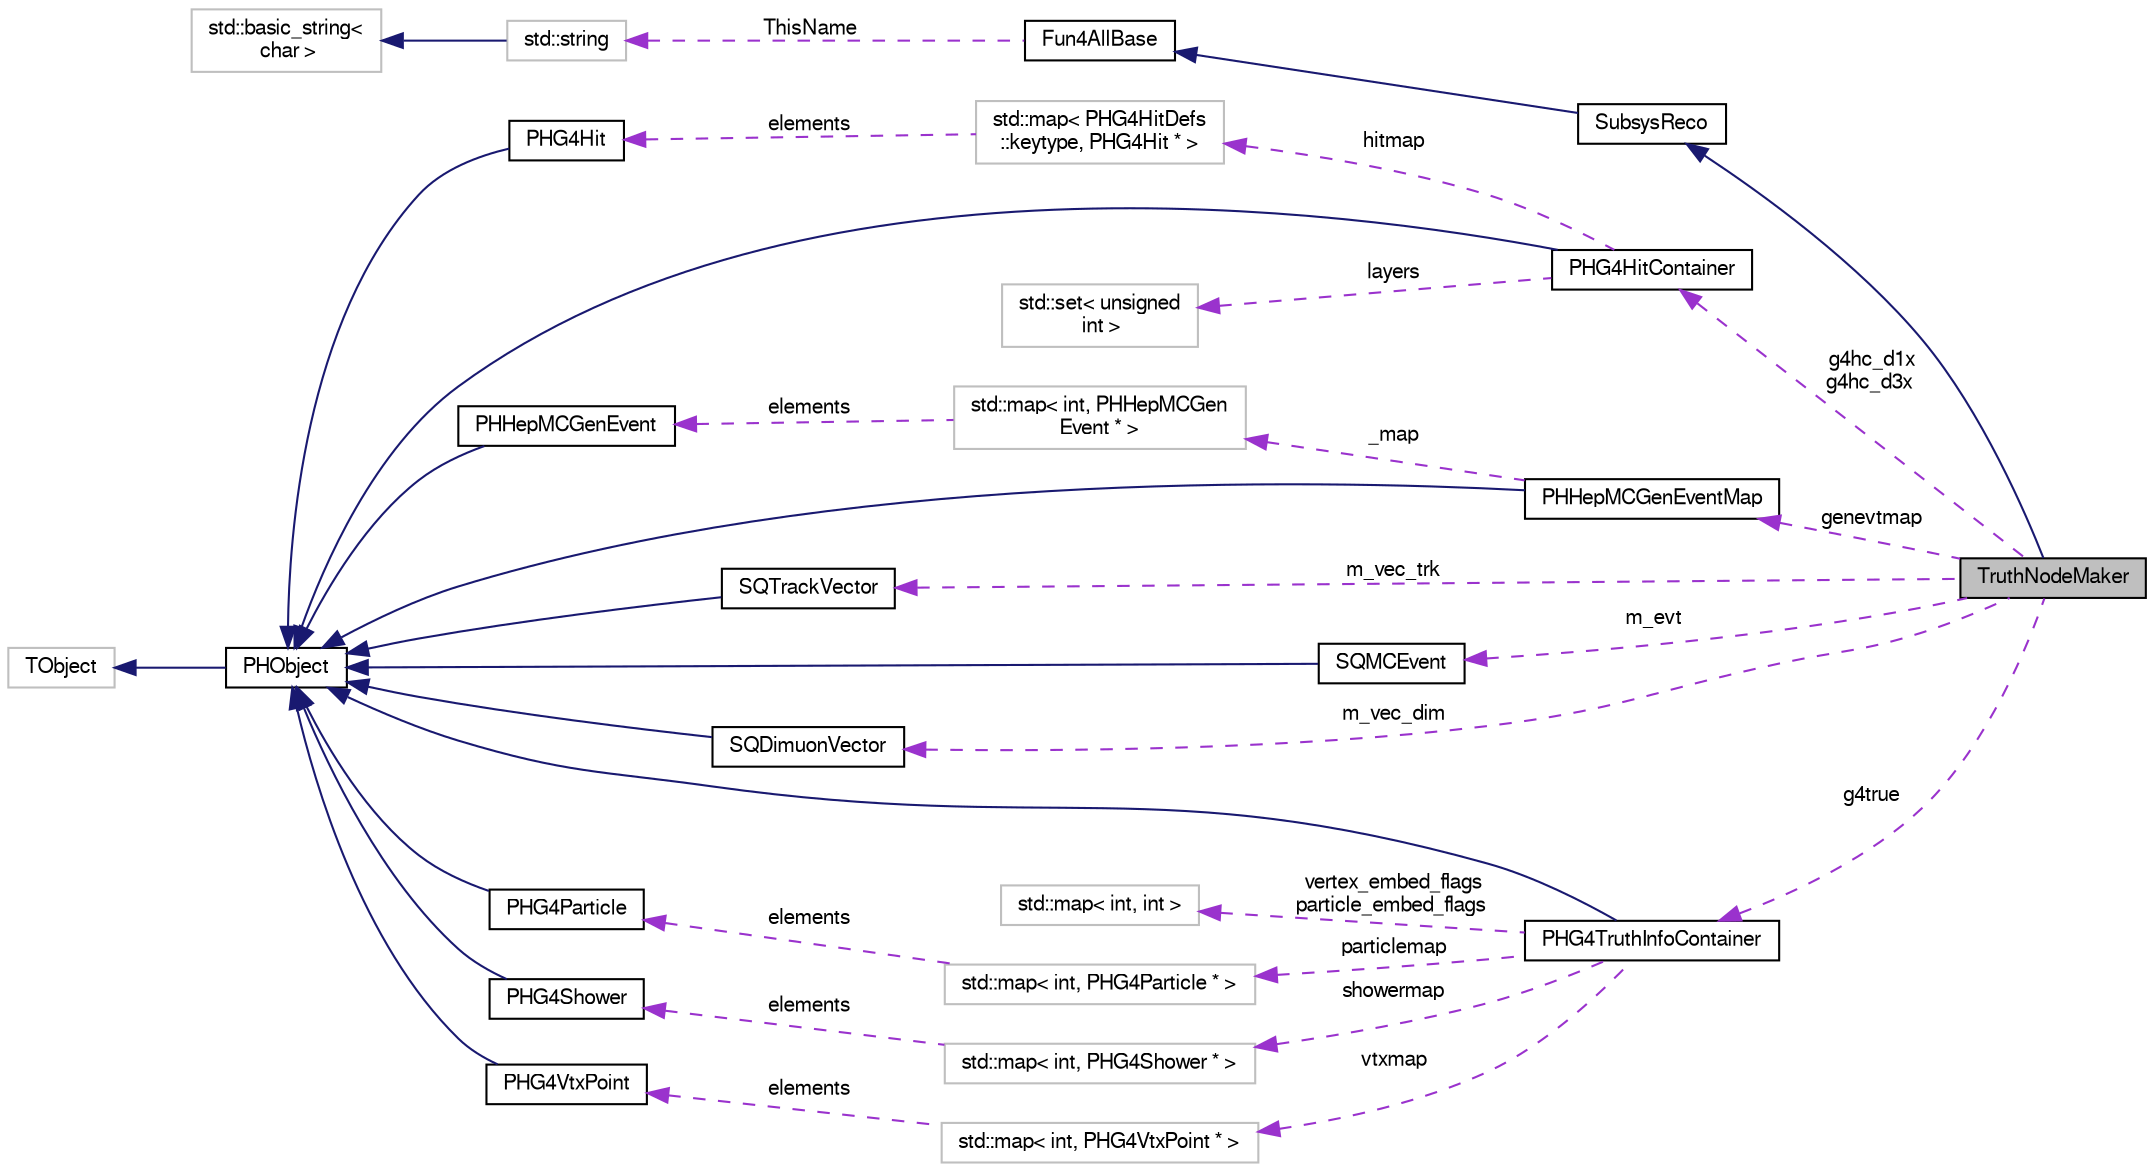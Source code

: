 digraph "TruthNodeMaker"
{
  bgcolor="transparent";
  edge [fontname="FreeSans",fontsize="10",labelfontname="FreeSans",labelfontsize="10"];
  node [fontname="FreeSans",fontsize="10",shape=record];
  rankdir="LR";
  Node1 [label="TruthNodeMaker",height=0.2,width=0.4,color="black", fillcolor="grey75", style="filled" fontcolor="black"];
  Node2 -> Node1 [dir="back",color="midnightblue",fontsize="10",style="solid",fontname="FreeSans"];
  Node2 [label="SubsysReco",height=0.2,width=0.4,color="black",URL="$d0/d32/classSubsysReco.html"];
  Node3 -> Node2 [dir="back",color="midnightblue",fontsize="10",style="solid",fontname="FreeSans"];
  Node3 [label="Fun4AllBase",height=0.2,width=0.4,color="black",URL="$d5/dec/classFun4AllBase.html"];
  Node4 -> Node3 [dir="back",color="darkorchid3",fontsize="10",style="dashed",label=" ThisName" ,fontname="FreeSans"];
  Node4 [label="std::string",height=0.2,width=0.4,color="grey75",tooltip="STL class. "];
  Node5 -> Node4 [dir="back",color="midnightblue",fontsize="10",style="solid",fontname="FreeSans"];
  Node5 [label="std::basic_string\<\l char \>",height=0.2,width=0.4,color="grey75",tooltip="STL class. "];
  Node6 -> Node1 [dir="back",color="darkorchid3",fontsize="10",style="dashed",label=" genevtmap" ,fontname="FreeSans"];
  Node6 [label="PHHepMCGenEventMap",height=0.2,width=0.4,color="black",URL="$d5/d41/classPHHepMCGenEventMap.html",tooltip="PHHepMCGenEventMap is collection of HEPMC events input into this simulation map of embedding ID -&gt; PH..."];
  Node7 -> Node6 [dir="back",color="midnightblue",fontsize="10",style="solid",fontname="FreeSans"];
  Node7 [label="PHObject",height=0.2,width=0.4,color="black",URL="$d9/d24/classPHObject.html"];
  Node8 -> Node7 [dir="back",color="midnightblue",fontsize="10",style="solid",fontname="FreeSans"];
  Node8 [label="TObject",height=0.2,width=0.4,color="grey75"];
  Node9 -> Node6 [dir="back",color="darkorchid3",fontsize="10",style="dashed",label=" _map" ,fontname="FreeSans"];
  Node9 [label="std::map\< int, PHHepMCGen\lEvent * \>",height=0.2,width=0.4,color="grey75"];
  Node10 -> Node9 [dir="back",color="darkorchid3",fontsize="10",style="dashed",label=" elements" ,fontname="FreeSans"];
  Node10 [label="PHHepMCGenEvent",height=0.2,width=0.4,color="black",URL="$d7/d7b/classPHHepMCGenEvent.html"];
  Node7 -> Node10 [dir="back",color="midnightblue",fontsize="10",style="solid",fontname="FreeSans"];
  Node11 -> Node1 [dir="back",color="darkorchid3",fontsize="10",style="dashed",label=" m_vec_trk" ,fontname="FreeSans"];
  Node11 [label="SQTrackVector",height=0.2,width=0.4,color="black",URL="$db/d03/classSQTrackVector.html"];
  Node7 -> Node11 [dir="back",color="midnightblue",fontsize="10",style="solid",fontname="FreeSans"];
  Node12 -> Node1 [dir="back",color="darkorchid3",fontsize="10",style="dashed",label=" m_evt" ,fontname="FreeSans"];
  Node12 [label="SQMCEvent",height=0.2,width=0.4,color="black",URL="$d9/d3d/classSQMCEvent.html"];
  Node7 -> Node12 [dir="back",color="midnightblue",fontsize="10",style="solid",fontname="FreeSans"];
  Node13 -> Node1 [dir="back",color="darkorchid3",fontsize="10",style="dashed",label=" m_vec_dim" ,fontname="FreeSans"];
  Node13 [label="SQDimuonVector",height=0.2,width=0.4,color="black",URL="$d3/df1/classSQDimuonVector.html"];
  Node7 -> Node13 [dir="back",color="midnightblue",fontsize="10",style="solid",fontname="FreeSans"];
  Node14 -> Node1 [dir="back",color="darkorchid3",fontsize="10",style="dashed",label=" g4true" ,fontname="FreeSans"];
  Node14 [label="PHG4TruthInfoContainer",height=0.2,width=0.4,color="black",URL="$da/d6c/classPHG4TruthInfoContainer.html"];
  Node7 -> Node14 [dir="back",color="midnightblue",fontsize="10",style="solid",fontname="FreeSans"];
  Node15 -> Node14 [dir="back",color="darkorchid3",fontsize="10",style="dashed",label=" particlemap" ,fontname="FreeSans"];
  Node15 [label="std::map\< int, PHG4Particle * \>",height=0.2,width=0.4,color="grey75"];
  Node16 -> Node15 [dir="back",color="darkorchid3",fontsize="10",style="dashed",label=" elements" ,fontname="FreeSans"];
  Node16 [label="PHG4Particle",height=0.2,width=0.4,color="black",URL="$de/dc9/classPHG4Particle.html"];
  Node7 -> Node16 [dir="back",color="midnightblue",fontsize="10",style="solid",fontname="FreeSans"];
  Node17 -> Node14 [dir="back",color="darkorchid3",fontsize="10",style="dashed",label=" vertex_embed_flags\nparticle_embed_flags" ,fontname="FreeSans"];
  Node17 [label="std::map\< int, int \>",height=0.2,width=0.4,color="grey75"];
  Node18 -> Node14 [dir="back",color="darkorchid3",fontsize="10",style="dashed",label=" showermap" ,fontname="FreeSans"];
  Node18 [label="std::map\< int, PHG4Shower * \>",height=0.2,width=0.4,color="grey75"];
  Node19 -> Node18 [dir="back",color="darkorchid3",fontsize="10",style="dashed",label=" elements" ,fontname="FreeSans"];
  Node19 [label="PHG4Shower",height=0.2,width=0.4,color="black",URL="$db/d88/classPHG4Shower.html"];
  Node7 -> Node19 [dir="back",color="midnightblue",fontsize="10",style="solid",fontname="FreeSans"];
  Node20 -> Node14 [dir="back",color="darkorchid3",fontsize="10",style="dashed",label=" vtxmap" ,fontname="FreeSans"];
  Node20 [label="std::map\< int, PHG4VtxPoint * \>",height=0.2,width=0.4,color="grey75"];
  Node21 -> Node20 [dir="back",color="darkorchid3",fontsize="10",style="dashed",label=" elements" ,fontname="FreeSans"];
  Node21 [label="PHG4VtxPoint",height=0.2,width=0.4,color="black",URL="$d6/d81/classPHG4VtxPoint.html"];
  Node7 -> Node21 [dir="back",color="midnightblue",fontsize="10",style="solid",fontname="FreeSans"];
  Node22 -> Node1 [dir="back",color="darkorchid3",fontsize="10",style="dashed",label=" g4hc_d1x\ng4hc_d3x" ,fontname="FreeSans"];
  Node22 [label="PHG4HitContainer",height=0.2,width=0.4,color="black",URL="$d4/d30/classPHG4HitContainer.html"];
  Node7 -> Node22 [dir="back",color="midnightblue",fontsize="10",style="solid",fontname="FreeSans"];
  Node23 -> Node22 [dir="back",color="darkorchid3",fontsize="10",style="dashed",label=" layers" ,fontname="FreeSans"];
  Node23 [label="std::set\< unsigned\l int \>",height=0.2,width=0.4,color="grey75"];
  Node24 -> Node22 [dir="back",color="darkorchid3",fontsize="10",style="dashed",label=" hitmap" ,fontname="FreeSans"];
  Node24 [label="std::map\< PHG4HitDefs\l::keytype, PHG4Hit * \>",height=0.2,width=0.4,color="grey75"];
  Node25 -> Node24 [dir="back",color="darkorchid3",fontsize="10",style="dashed",label=" elements" ,fontname="FreeSans"];
  Node25 [label="PHG4Hit",height=0.2,width=0.4,color="black",URL="$d3/d9e/classPHG4Hit.html"];
  Node7 -> Node25 [dir="back",color="midnightblue",fontsize="10",style="solid",fontname="FreeSans"];
}
